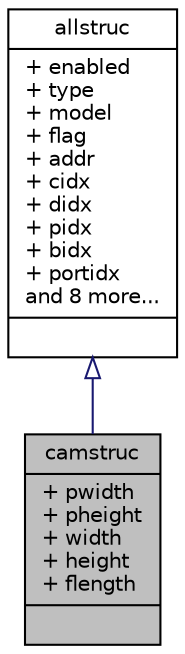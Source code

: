 digraph "camstruc"
{
 // INTERACTIVE_SVG=YES
  edge [fontname="Helvetica",fontsize="10",labelfontname="Helvetica",labelfontsize="10"];
  node [fontname="Helvetica",fontsize="10",shape=record];
  Node2 [label="{camstruc\n|+ pwidth\l+ pheight\l+ width\l+ height\l+ flength\l|}",height=0.2,width=0.4,color="black", fillcolor="grey75", style="filled", fontcolor="black"];
  Node3 -> Node2 [dir="back",color="midnightblue",fontsize="10",style="solid",arrowtail="onormal",fontname="Helvetica"];
  Node3 [label="{allstruc\n|+ enabled\l+ type\l+ model\l+ flag\l+ addr\l+ cidx\l+ didx\l+ pidx\l+ bidx\l+ portidx\land 8 more...\l|}",height=0.2,width=0.4,color="black", fillcolor="white", style="filled",URL="$structallstruc.html",tooltip="All Component structure. "];
}
